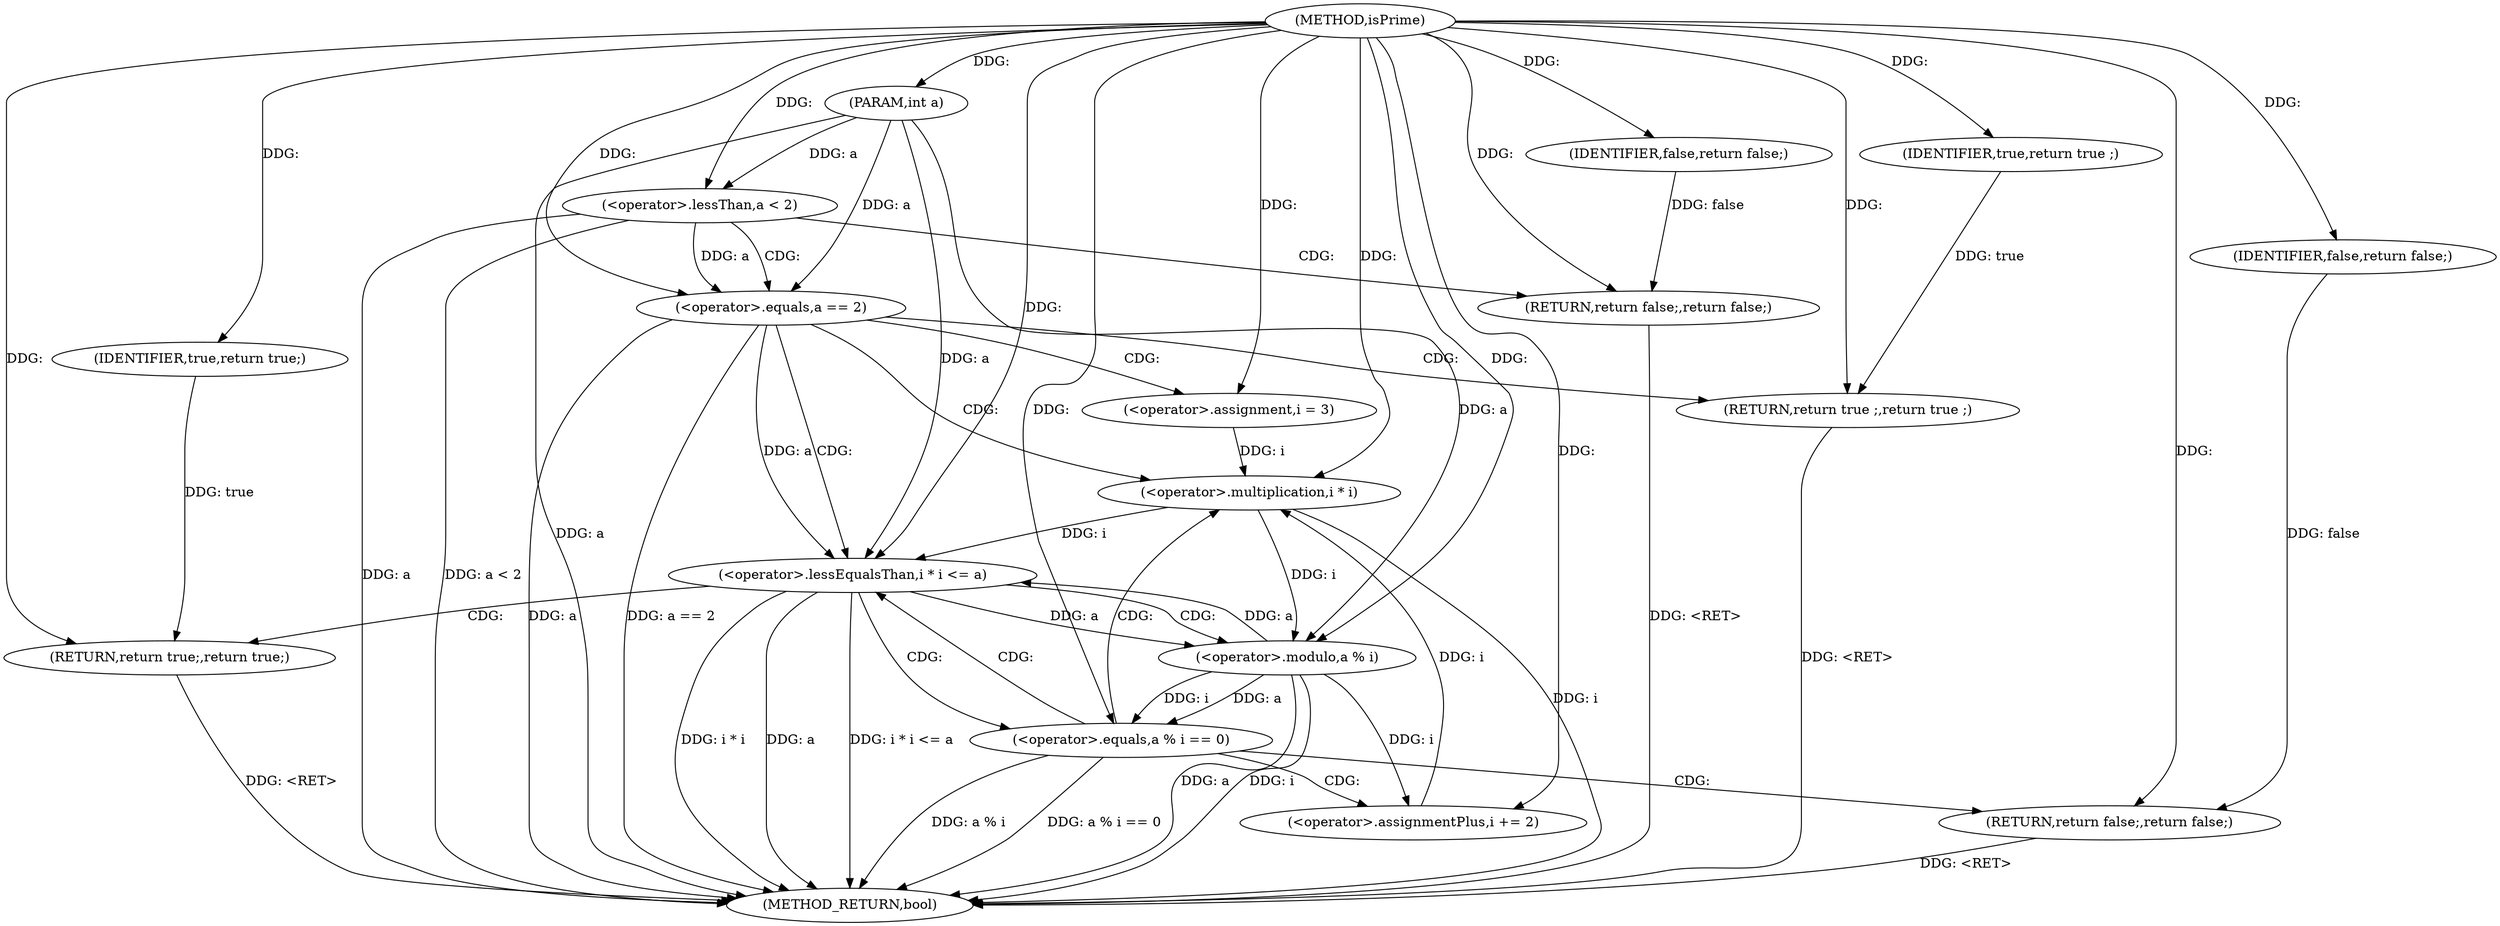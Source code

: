 digraph "isPrime" {  
"1000250" [label = "(METHOD,isPrime)" ]
"1000289" [label = "(METHOD_RETURN,bool)" ]
"1000251" [label = "(PARAM,int a)" ]
"1000287" [label = "(RETURN,return true;,return true;)" ]
"1000254" [label = "(<operator>.lessThan,a < 2)" ]
"1000257" [label = "(RETURN,return false;,return false;)" ]
"1000260" [label = "(<operator>.equals,a == 2)" ]
"1000263" [label = "(RETURN,return true ;,return true ;)" ]
"1000267" [label = "(<operator>.assignment,i = 3)" ]
"1000270" [label = "(<operator>.lessEqualsThan,i * i <= a)" ]
"1000275" [label = "(<operator>.assignmentPlus,i += 2)" ]
"1000288" [label = "(IDENTIFIER,true,return true;)" ]
"1000258" [label = "(IDENTIFIER,false,return false;)" ]
"1000264" [label = "(IDENTIFIER,true,return true ;)" ]
"1000271" [label = "(<operator>.multiplication,i * i)" ]
"1000280" [label = "(<operator>.equals,a % i == 0)" ]
"1000285" [label = "(RETURN,return false;,return false;)" ]
"1000286" [label = "(IDENTIFIER,false,return false;)" ]
"1000281" [label = "(<operator>.modulo,a % i)" ]
  "1000287" -> "1000289"  [ label = "DDG: <RET>"] 
  "1000263" -> "1000289"  [ label = "DDG: <RET>"] 
  "1000251" -> "1000289"  [ label = "DDG: a"] 
  "1000254" -> "1000289"  [ label = "DDG: a"] 
  "1000254" -> "1000289"  [ label = "DDG: a < 2"] 
  "1000260" -> "1000289"  [ label = "DDG: a"] 
  "1000260" -> "1000289"  [ label = "DDG: a == 2"] 
  "1000271" -> "1000289"  [ label = "DDG: i"] 
  "1000270" -> "1000289"  [ label = "DDG: i * i"] 
  "1000270" -> "1000289"  [ label = "DDG: a"] 
  "1000270" -> "1000289"  [ label = "DDG: i * i <= a"] 
  "1000281" -> "1000289"  [ label = "DDG: a"] 
  "1000281" -> "1000289"  [ label = "DDG: i"] 
  "1000280" -> "1000289"  [ label = "DDG: a % i"] 
  "1000280" -> "1000289"  [ label = "DDG: a % i == 0"] 
  "1000257" -> "1000289"  [ label = "DDG: <RET>"] 
  "1000285" -> "1000289"  [ label = "DDG: <RET>"] 
  "1000250" -> "1000251"  [ label = "DDG: "] 
  "1000288" -> "1000287"  [ label = "DDG: true"] 
  "1000250" -> "1000287"  [ label = "DDG: "] 
  "1000258" -> "1000257"  [ label = "DDG: false"] 
  "1000250" -> "1000257"  [ label = "DDG: "] 
  "1000264" -> "1000263"  [ label = "DDG: true"] 
  "1000250" -> "1000263"  [ label = "DDG: "] 
  "1000250" -> "1000267"  [ label = "DDG: "] 
  "1000250" -> "1000275"  [ label = "DDG: "] 
  "1000250" -> "1000288"  [ label = "DDG: "] 
  "1000251" -> "1000254"  [ label = "DDG: a"] 
  "1000250" -> "1000254"  [ label = "DDG: "] 
  "1000250" -> "1000258"  [ label = "DDG: "] 
  "1000254" -> "1000260"  [ label = "DDG: a"] 
  "1000251" -> "1000260"  [ label = "DDG: a"] 
  "1000250" -> "1000260"  [ label = "DDG: "] 
  "1000250" -> "1000264"  [ label = "DDG: "] 
  "1000271" -> "1000270"  [ label = "DDG: i"] 
  "1000260" -> "1000270"  [ label = "DDG: a"] 
  "1000281" -> "1000270"  [ label = "DDG: a"] 
  "1000251" -> "1000270"  [ label = "DDG: a"] 
  "1000250" -> "1000270"  [ label = "DDG: "] 
  "1000281" -> "1000275"  [ label = "DDG: i"] 
  "1000267" -> "1000271"  [ label = "DDG: i"] 
  "1000275" -> "1000271"  [ label = "DDG: i"] 
  "1000250" -> "1000271"  [ label = "DDG: "] 
  "1000286" -> "1000285"  [ label = "DDG: false"] 
  "1000250" -> "1000285"  [ label = "DDG: "] 
  "1000281" -> "1000280"  [ label = "DDG: i"] 
  "1000281" -> "1000280"  [ label = "DDG: a"] 
  "1000250" -> "1000280"  [ label = "DDG: "] 
  "1000250" -> "1000286"  [ label = "DDG: "] 
  "1000270" -> "1000281"  [ label = "DDG: a"] 
  "1000251" -> "1000281"  [ label = "DDG: a"] 
  "1000250" -> "1000281"  [ label = "DDG: "] 
  "1000271" -> "1000281"  [ label = "DDG: i"] 
  "1000254" -> "1000257"  [ label = "CDG: "] 
  "1000254" -> "1000260"  [ label = "CDG: "] 
  "1000260" -> "1000271"  [ label = "CDG: "] 
  "1000260" -> "1000267"  [ label = "CDG: "] 
  "1000260" -> "1000263"  [ label = "CDG: "] 
  "1000260" -> "1000270"  [ label = "CDG: "] 
  "1000270" -> "1000281"  [ label = "CDG: "] 
  "1000270" -> "1000280"  [ label = "CDG: "] 
  "1000270" -> "1000287"  [ label = "CDG: "] 
  "1000280" -> "1000271"  [ label = "CDG: "] 
  "1000280" -> "1000285"  [ label = "CDG: "] 
  "1000280" -> "1000270"  [ label = "CDG: "] 
  "1000280" -> "1000275"  [ label = "CDG: "] 
}
